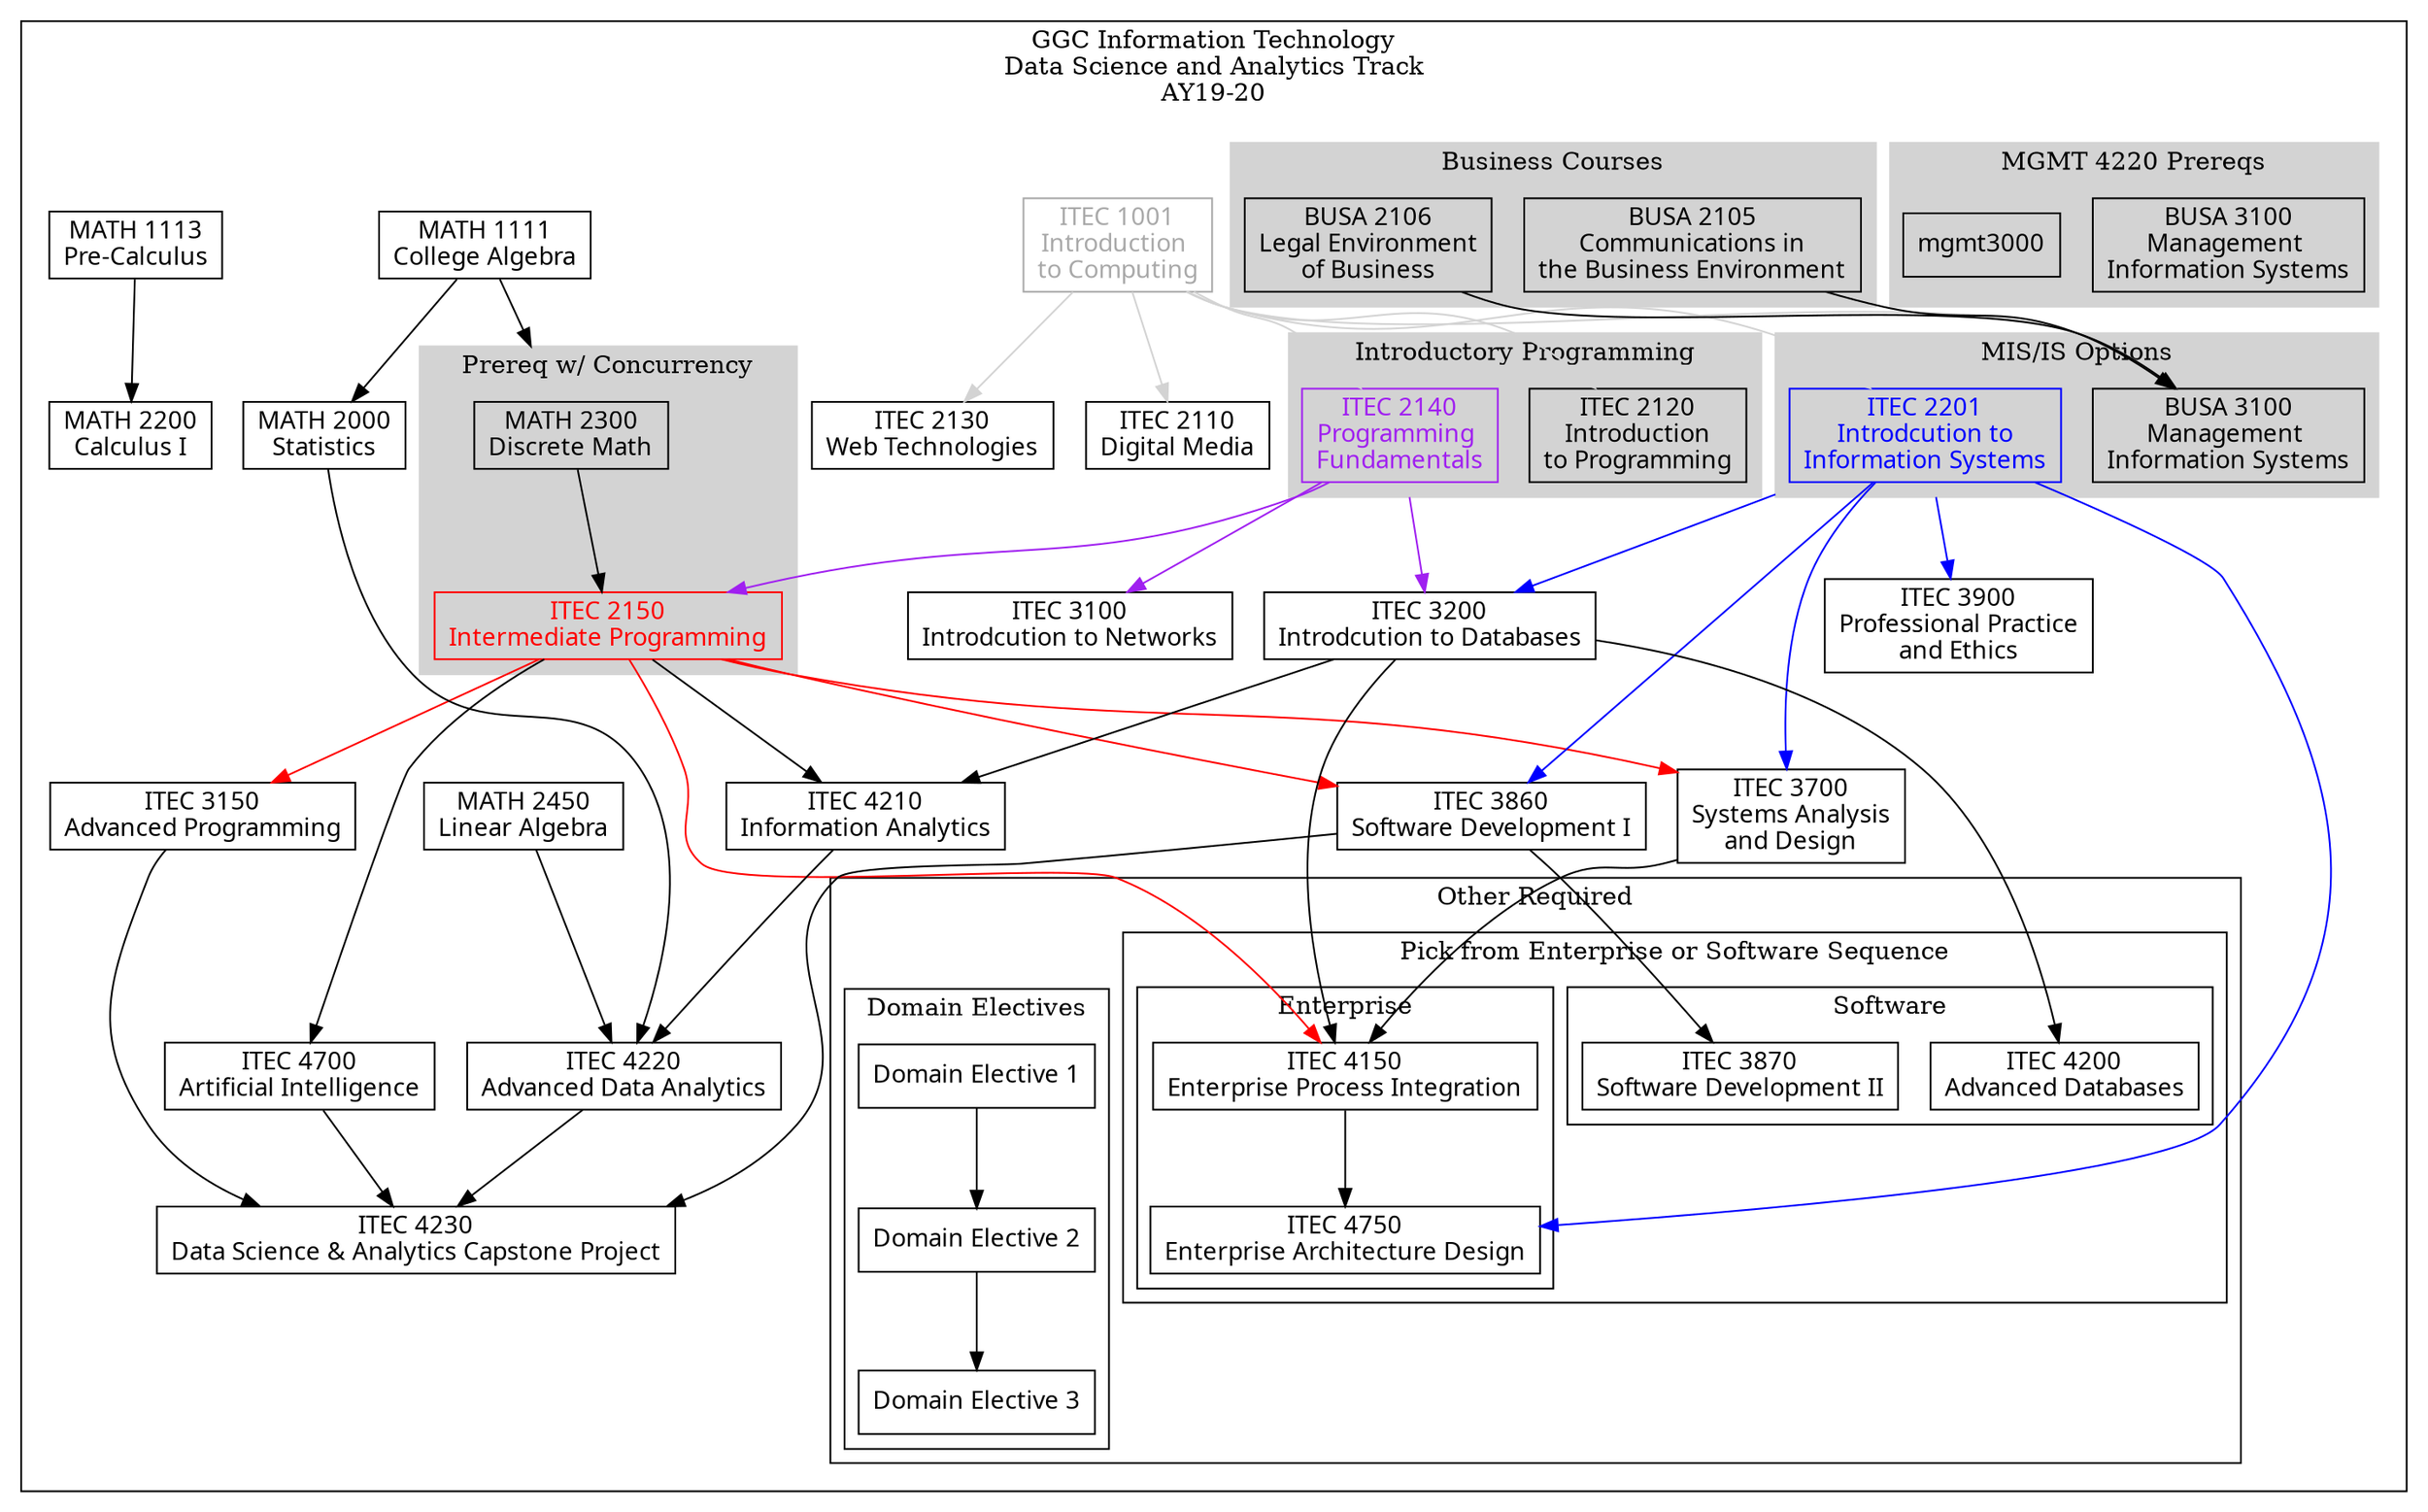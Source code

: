 digraph G {

    node [shape = record, fontname="Sans serif" fontsize="14"];
    compound = true //  needed to link clusters and nodes
    splines = true
    ranksep=0.75

     // All
    itec1001[label = "ITEC 1001\nIntroduction \nto Computing" color=darkgray fontcolor=darkgray]
    itec2110[label = "ITEC 2110\nDigital Media"]
    itec2120[label = "ITEC 2120\nIntroduction\nto Programming"]
    itec2130[label = "ITEC 2130\nWeb Technologies"]
    itec2140[label = "ITEC 2140\nProgramming \nFundamentals" color=purple fontcolor=purple]
    itec2150[label = "ITEC 2150\nIntermediate Programming" color=red fontcolor=red]
    itec2201[label = "ITEC 2201\nIntrodcution to\nInformation Systems" color=blue fontcolor=blue]
    itec3100[label = "ITEC 3100\nIntrodcution to Networks"]
    itec3200[label = "ITEC 3200\nIntrodcution to Databases"]
    itec3900[label = "ITEC 3900\nProfessional Practice\nand Ethics"]
    busa2105[label = "BUSA 2105\nCommunications in\nthe Business Environment"]
    busa2106[label = "BUSA 2106\nLegal Environment\nof Business"]
    busa3100[label = "BUSA 3100\nManagement \nInformation Systems"]
    math1113[label = "MATH 1113\nPre-Calculus"]
    math2300[label = "MATH 2300\nDiscrete Math"]
    math2000[label = "MATH 2000\nStatistics"]
    math2200[label = "MATH 2200\nCalculus I"]

    // Data Science and Analytics
    itec3150[label = "ITEC 3150\nAdvanced Programming"]
    itec3700[label = "ITEC 3700\nSystems Analysis\nand Design"]
    itec3860[label = "ITEC 3860\nSoftware Development I"]
    itec3870[label = "ITEC 3870\nSoftware Development II"]
    itec4150[label = "ITEC 4150\nEnterprise Process Integration"]
    itec4200[label = "ITEC 4200\nAdvanced Databases"]
    itec4210[label = "ITEC 4210\nInformation Analytics"]
    itec4220[label = "ITEC 4220\nAdvanced Data Analytics"]
    itec4230[label = "ITEC 4230\nData Science & Analytics Capstone Project"]
    itec4750[label = "ITEC 4750\nEnterprise Architecture Design"]
    itec4700[label = "ITEC 4700\nArtificial Intelligence"]
    busb3100[label = "BUSA 3100\nManagement \nInformation Systems"] //  a hack, a copy for DSA 
    domain1[label = "Domain Elective 1"]
    domain2[label = "Domain Elective 2"]
    domain3[label = "Domain Elective 3"]
    math1111[label = "MATH 1111\nCollege Algebra"]
    math2450[label = "MATH 2450\nLinear Algebra"]


    subgraph clusterdsa {
        label="GGC Information Technology\nData Science and Analytics Track\nAY19-20"

        subgraph clusterrequired {
            label=""
            node [style=filled];
            style=filled;

            color="#FFFFFF";

            itec1001 -> itec2110 [color=lightgray]

            itec1001 -> itec2120 [color=lightgray]
            itec1001 -> itec2130 [color=lightgray]
            itec1001 -> itec2201 [color=lightgray]
            itec1001 -> busa3100 [color=lightgray]
            itec2140 -> itec2150 [color=purple]
            itec2140 -> itec3100 [color=purple]
            itec2201 -> itec3200 [ltail=cluster22013100 color=blue]
            itec2140 -> itec3200 [ltail=cluster21202140 color=purple]

            itec2150 -> itec4150 [color=red]
            itec3200 -> itec4150
            itec3700 -> itec4150
            itec2201 -> itec4750 [color=blue]
            itec4150 -> itec4750
            
            busa2106 -> busa3100
            busa2105 -> busa3100
            itec1001 -> itec2140 [color=lightgray]
            itec2150 -> itec3150 [lltail=clusterdiscrete color=red]

            itec2150 -> itec3700 [lltail=clusterdiscrete color=red]
            itec2201 -> itec3700 [color=blue]

            itec2150 -> itec3860 [color=red]
            itec2201 -> itec3860 [color=blue]
            itec3860 -> itec3870
            itec2201 -> itec3900 [ltail=cluster22013100 color=blue]
            itec2150 -> itec4210
            itec3200 -> itec4210
            itec4210 -> itec4220
            math2000 -> itec4220
            math2450 -> itec4220
            itec3860 -> itec4230
            itec4220 -> itec4230
            itec3150 -> itec4230
            itec4700 -> itec4230
            itec2150 -> itec4700


            math1113 -> math2200
            math1111 -> math2000
            math1111 -> math2300 [lhead=clusterdiscrete]
           
            itec3200 -> itec4200

            subgraph cluster21202140 {
                label = "Introductory Programming";
                color=lightgrey;
                itec2120
                itec2140
            }
            subgraph cluster30003100 {
                label = "MGMT 4220 Prereqs";
                color=lightgrey;
                busb3100
                mgmt3000
                
            }
            subgraph cluster22013100 {
                label = "MIS/IS Options";
                color=lightgrey;
                busa3100
                itec2201
            }
            subgraph cluster21052106 {
                label = "Business Courses"
                color=lightgrey;
                busa2105
                busa2106
            }
            
            subgraph clusterdiscrete {
                label = "Prereq w/ Concurrency";
                node [style=filled];
                style=filled;
                color=lightgrey;
                math2300 -> itec2150
            }

            subgraph clusterotherrequired {
                label = "Other Required"
                node [style=filled];
                style=filled;
                graph[style=solid]
                color=black;


                subgraph clusteritecoptions {
                    label = "Pick from Enterprise or Software Sequence"
                    node [style=filled];
                    style=filled;
                    graph[style=solid]
                    color=black;

                    subgraph clusteritecopt1 {
                        label = "Enterprise";
                        itec4150
                        itec4750
                    }

                    subgraph clusteritecopt2 {
                        label = "Software";
                        itec3870
                        itec4200
                    }
                }

                subgraph clusterdomain {
                    label = "Domain Electives";
                    domain1 -> domain2 -> domain3
                }               
            }
        }    
    }
}
